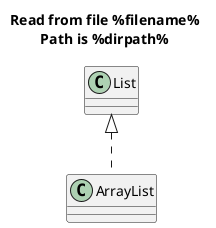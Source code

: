 @startuml
' http://plantuml.com/preprocessing
' include

title
Read from file %filename%
Path is %dirpath%
end title

'Title dir[%dirpath()] file[%filename()]

'!include https://raw.githubusercontent.com/Clicketyclick/TipsAndTricks/master/test/List.iuml
'!include ./List.iuml
'!plantuml::List.iuml[].
List <|.. ArrayList

'List -> ArrayList: %dirpath()

@enduml
